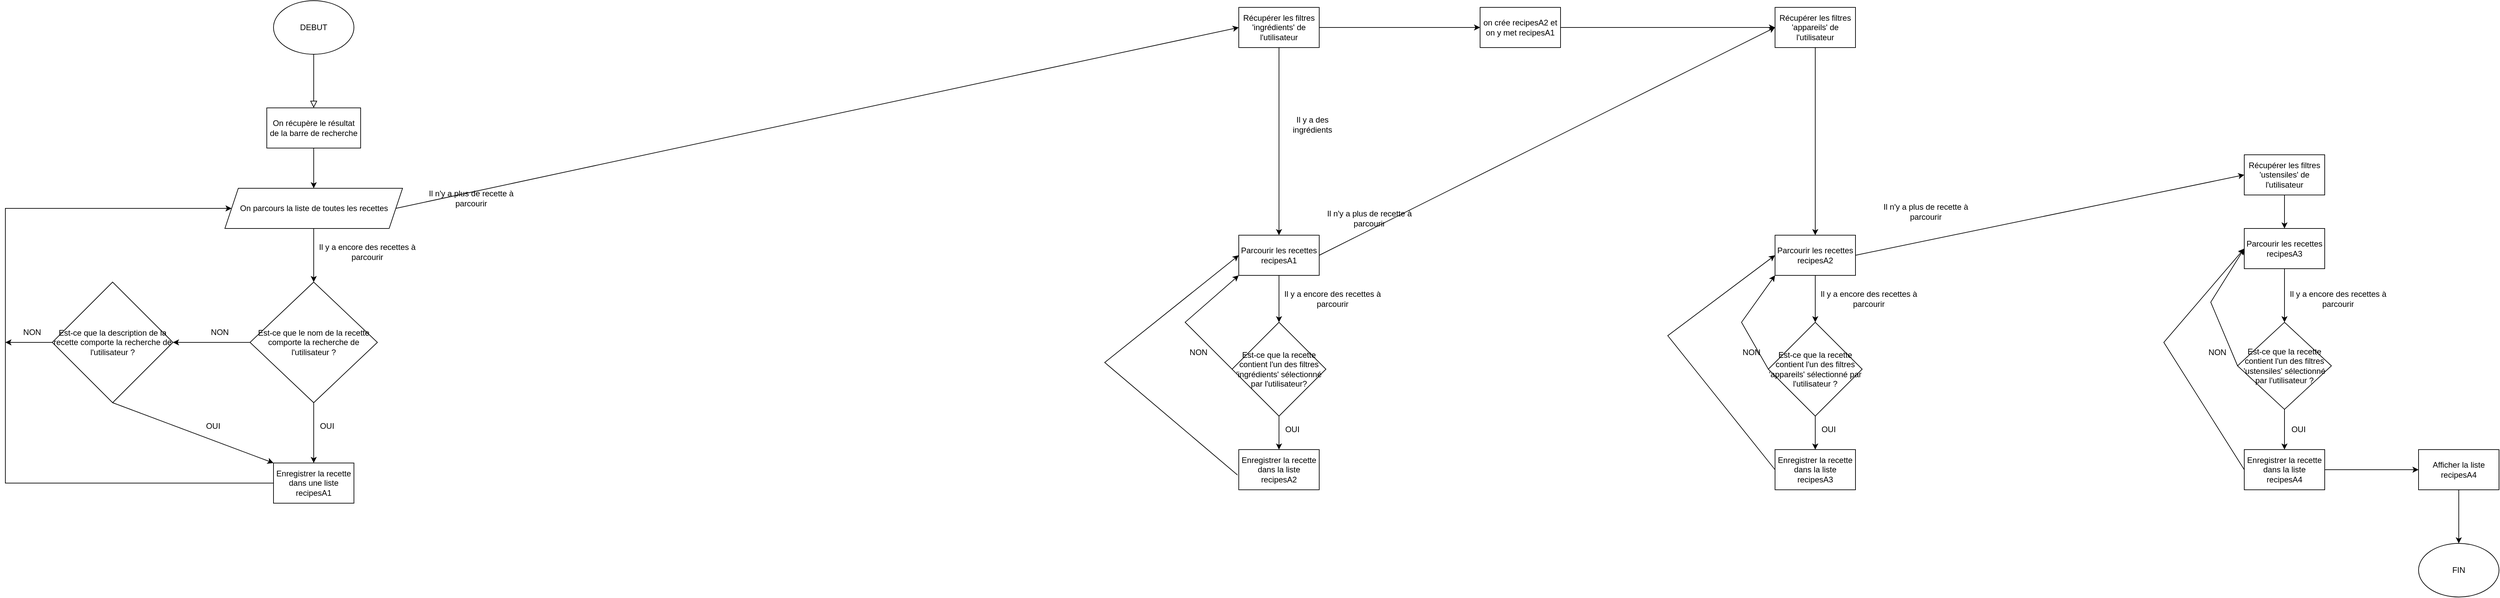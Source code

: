 <mxfile version="22.1.17" type="github">
  <diagram id="C5RBs43oDa-KdzZeNtuy" name="Page-1">
    <mxGraphModel dx="2927" dy="1044" grid="1" gridSize="10" guides="1" tooltips="1" connect="1" arrows="1" fold="1" page="1" pageScale="1" pageWidth="827" pageHeight="1169" math="0" shadow="0">
      <root>
        <mxCell id="WIyWlLk6GJQsqaUBKTNV-0" />
        <mxCell id="WIyWlLk6GJQsqaUBKTNV-1" parent="WIyWlLk6GJQsqaUBKTNV-0" />
        <mxCell id="WIyWlLk6GJQsqaUBKTNV-2" value="" style="rounded=0;html=1;jettySize=auto;orthogonalLoop=1;fontSize=11;endArrow=block;endFill=0;endSize=8;strokeWidth=1;shadow=0;labelBackgroundColor=none;edgeStyle=orthogonalEdgeStyle;" parent="WIyWlLk6GJQsqaUBKTNV-1" edge="1">
          <mxGeometry relative="1" as="geometry">
            <mxPoint x="220" y="120" as="sourcePoint" />
            <mxPoint x="220" y="200" as="targetPoint" />
          </mxGeometry>
        </mxCell>
        <mxCell id="Xilps3Jjmm4mwuuj0VUE-0" value="DEBUT" style="ellipse;whiteSpace=wrap;html=1;" parent="WIyWlLk6GJQsqaUBKTNV-1" vertex="1">
          <mxGeometry x="160" y="40" width="120" height="80" as="geometry" />
        </mxCell>
        <mxCell id="Xilps3Jjmm4mwuuj0VUE-5" value="" style="edgeStyle=orthogonalEdgeStyle;rounded=0;orthogonalLoop=1;jettySize=auto;html=1;" parent="WIyWlLk6GJQsqaUBKTNV-1" source="Xilps3Jjmm4mwuuj0VUE-2" target="Xilps3Jjmm4mwuuj0VUE-3" edge="1">
          <mxGeometry relative="1" as="geometry">
            <Array as="points">
              <mxPoint x="220" y="280" />
              <mxPoint x="220" y="280" />
            </Array>
          </mxGeometry>
        </mxCell>
        <mxCell id="Xilps3Jjmm4mwuuj0VUE-2" value="On récupère le résultat de la barre de recherche" style="rounded=0;whiteSpace=wrap;html=1;" parent="WIyWlLk6GJQsqaUBKTNV-1" vertex="1">
          <mxGeometry x="150" y="200" width="140" height="60" as="geometry" />
        </mxCell>
        <mxCell id="Xilps3Jjmm4mwuuj0VUE-9" value="" style="edgeStyle=orthogonalEdgeStyle;rounded=0;orthogonalLoop=1;jettySize=auto;html=1;" parent="WIyWlLk6GJQsqaUBKTNV-1" source="Xilps3Jjmm4mwuuj0VUE-3" target="Xilps3Jjmm4mwuuj0VUE-7" edge="1">
          <mxGeometry relative="1" as="geometry" />
        </mxCell>
        <mxCell id="Xilps3Jjmm4mwuuj0VUE-3" value="On parcours la liste de toutes les recettes" style="shape=parallelogram;perimeter=parallelogramPerimeter;whiteSpace=wrap;html=1;fixedSize=1;" parent="WIyWlLk6GJQsqaUBKTNV-1" vertex="1">
          <mxGeometry x="87.5" y="320" width="265" height="60" as="geometry" />
        </mxCell>
        <mxCell id="Xilps3Jjmm4mwuuj0VUE-12" value="" style="edgeStyle=orthogonalEdgeStyle;rounded=0;orthogonalLoop=1;jettySize=auto;html=1;" parent="WIyWlLk6GJQsqaUBKTNV-1" source="Xilps3Jjmm4mwuuj0VUE-7" target="Xilps3Jjmm4mwuuj0VUE-11" edge="1">
          <mxGeometry relative="1" as="geometry" />
        </mxCell>
        <mxCell id="Xilps3Jjmm4mwuuj0VUE-7" value="Est-ce que le nom de la recette comporte la recherche de l&#39;utilisateur ?" style="rhombus;whiteSpace=wrap;html=1;" parent="WIyWlLk6GJQsqaUBKTNV-1" vertex="1">
          <mxGeometry x="125" y="460" width="190" height="180" as="geometry" />
        </mxCell>
        <mxCell id="Xilps3Jjmm4mwuuj0VUE-10" value="Il y a encore des recettes à parcourir" style="text;html=1;strokeColor=none;fillColor=none;align=center;verticalAlign=middle;whiteSpace=wrap;rounded=0;" parent="WIyWlLk6GJQsqaUBKTNV-1" vertex="1">
          <mxGeometry x="220" y="400" width="160" height="30" as="geometry" />
        </mxCell>
        <mxCell id="Xilps3Jjmm4mwuuj0VUE-24" style="edgeStyle=orthogonalEdgeStyle;rounded=0;orthogonalLoop=1;jettySize=auto;html=1;exitX=0;exitY=0.5;exitDx=0;exitDy=0;entryX=0;entryY=0.5;entryDx=0;entryDy=0;" parent="WIyWlLk6GJQsqaUBKTNV-1" source="Xilps3Jjmm4mwuuj0VUE-11" target="Xilps3Jjmm4mwuuj0VUE-3" edge="1">
          <mxGeometry relative="1" as="geometry">
            <Array as="points">
              <mxPoint x="-240" y="760" />
              <mxPoint x="-240" y="350" />
            </Array>
          </mxGeometry>
        </mxCell>
        <mxCell id="Xilps3Jjmm4mwuuj0VUE-11" value="Enregistrer la recette dans une liste recipesA1" style="rounded=0;whiteSpace=wrap;html=1;" parent="WIyWlLk6GJQsqaUBKTNV-1" vertex="1">
          <mxGeometry x="160" y="730" width="120" height="60" as="geometry" />
        </mxCell>
        <mxCell id="Xilps3Jjmm4mwuuj0VUE-13" value="OUI" style="text;html=1;strokeColor=none;fillColor=none;align=center;verticalAlign=middle;whiteSpace=wrap;rounded=0;" parent="WIyWlLk6GJQsqaUBKTNV-1" vertex="1">
          <mxGeometry x="210" y="660" width="60" height="30" as="geometry" />
        </mxCell>
        <mxCell id="Xilps3Jjmm4mwuuj0VUE-25" value="" style="endArrow=classic;html=1;rounded=0;exitX=0;exitY=0.5;exitDx=0;exitDy=0;" parent="WIyWlLk6GJQsqaUBKTNV-1" source="Xilps3Jjmm4mwuuj0VUE-7" edge="1">
          <mxGeometry width="50" height="50" relative="1" as="geometry">
            <mxPoint x="190" y="600" as="sourcePoint" />
            <mxPoint x="10" y="550" as="targetPoint" />
          </mxGeometry>
        </mxCell>
        <mxCell id="Xilps3Jjmm4mwuuj0VUE-26" value="NON" style="text;html=1;strokeColor=none;fillColor=none;align=center;verticalAlign=middle;whiteSpace=wrap;rounded=0;" parent="WIyWlLk6GJQsqaUBKTNV-1" vertex="1">
          <mxGeometry x="50" y="520" width="60" height="30" as="geometry" />
        </mxCell>
        <mxCell id="Xilps3Jjmm4mwuuj0VUE-27" value="Est-ce que la description de la recette comporte la recherche de l&#39;utilisateur ?" style="rhombus;whiteSpace=wrap;html=1;" parent="WIyWlLk6GJQsqaUBKTNV-1" vertex="1">
          <mxGeometry x="-170" y="460" width="180" height="180" as="geometry" />
        </mxCell>
        <mxCell id="Xilps3Jjmm4mwuuj0VUE-28" value="" style="endArrow=classic;html=1;rounded=0;exitX=0.5;exitY=1;exitDx=0;exitDy=0;entryX=0;entryY=0;entryDx=0;entryDy=0;" parent="WIyWlLk6GJQsqaUBKTNV-1" source="Xilps3Jjmm4mwuuj0VUE-27" target="Xilps3Jjmm4mwuuj0VUE-11" edge="1">
          <mxGeometry width="50" height="50" relative="1" as="geometry">
            <mxPoint x="190" y="600" as="sourcePoint" />
            <mxPoint x="240" y="550" as="targetPoint" />
          </mxGeometry>
        </mxCell>
        <mxCell id="Xilps3Jjmm4mwuuj0VUE-29" value="OUI" style="text;html=1;strokeColor=none;fillColor=none;align=center;verticalAlign=middle;whiteSpace=wrap;rounded=0;" parent="WIyWlLk6GJQsqaUBKTNV-1" vertex="1">
          <mxGeometry x="40" y="660" width="60" height="30" as="geometry" />
        </mxCell>
        <mxCell id="Xilps3Jjmm4mwuuj0VUE-30" value="" style="endArrow=classic;html=1;rounded=0;exitX=0;exitY=0.5;exitDx=0;exitDy=0;" parent="WIyWlLk6GJQsqaUBKTNV-1" source="Xilps3Jjmm4mwuuj0VUE-27" edge="1">
          <mxGeometry width="50" height="50" relative="1" as="geometry">
            <mxPoint x="190" y="600" as="sourcePoint" />
            <mxPoint x="-240" y="550" as="targetPoint" />
          </mxGeometry>
        </mxCell>
        <mxCell id="Xilps3Jjmm4mwuuj0VUE-32" value="NON" style="text;html=1;strokeColor=none;fillColor=none;align=center;verticalAlign=middle;whiteSpace=wrap;rounded=0;" parent="WIyWlLk6GJQsqaUBKTNV-1" vertex="1">
          <mxGeometry x="-230" y="520" width="60" height="30" as="geometry" />
        </mxCell>
        <mxCell id="Xilps3Jjmm4mwuuj0VUE-33" value="Récupérer les filtres &#39;ingrédients&#39; de l&#39;utilisateur" style="rounded=0;whiteSpace=wrap;html=1;" parent="WIyWlLk6GJQsqaUBKTNV-1" vertex="1">
          <mxGeometry x="1600" y="50" width="120" height="60" as="geometry" />
        </mxCell>
        <mxCell id="Xilps3Jjmm4mwuuj0VUE-49" value="" style="edgeStyle=orthogonalEdgeStyle;rounded=0;orthogonalLoop=1;jettySize=auto;html=1;" parent="WIyWlLk6GJQsqaUBKTNV-1" source="Xilps3Jjmm4mwuuj0VUE-34" target="Xilps3Jjmm4mwuuj0VUE-47" edge="1">
          <mxGeometry relative="1" as="geometry" />
        </mxCell>
        <mxCell id="Xilps3Jjmm4mwuuj0VUE-34" value="Récupérer les filtres &#39;appareils&#39; de l&#39;utilisateur" style="rounded=0;whiteSpace=wrap;html=1;" parent="WIyWlLk6GJQsqaUBKTNV-1" vertex="1">
          <mxGeometry x="2400" y="50" width="120" height="60" as="geometry" />
        </mxCell>
        <mxCell id="Xilps3Jjmm4mwuuj0VUE-35" value="Récupérer les filtres &#39;ustensiles&#39; de l&#39;utilisateur" style="rounded=0;whiteSpace=wrap;html=1;" parent="WIyWlLk6GJQsqaUBKTNV-1" vertex="1">
          <mxGeometry x="3100" y="270" width="120" height="60" as="geometry" />
        </mxCell>
        <mxCell id="Xilps3Jjmm4mwuuj0VUE-36" value="" style="endArrow=classic;html=1;rounded=0;exitX=1;exitY=0.5;exitDx=0;exitDy=0;entryX=0;entryY=0.5;entryDx=0;entryDy=0;" parent="WIyWlLk6GJQsqaUBKTNV-1" source="Xilps3Jjmm4mwuuj0VUE-3" target="Xilps3Jjmm4mwuuj0VUE-33" edge="1">
          <mxGeometry width="50" height="50" relative="1" as="geometry">
            <mxPoint x="540" y="600" as="sourcePoint" />
            <mxPoint x="590" y="550" as="targetPoint" />
          </mxGeometry>
        </mxCell>
        <mxCell id="Xilps3Jjmm4mwuuj0VUE-37" value="Il n&#39;y a plus de recette à parcourir" style="text;html=1;strokeColor=none;fillColor=none;align=center;verticalAlign=middle;whiteSpace=wrap;rounded=0;" parent="WIyWlLk6GJQsqaUBKTNV-1" vertex="1">
          <mxGeometry x="370" y="320" width="170" height="30" as="geometry" />
        </mxCell>
        <mxCell id="Xilps3Jjmm4mwuuj0VUE-38" value="Parcourir les recettes recipesA1" style="rounded=0;whiteSpace=wrap;html=1;" parent="WIyWlLk6GJQsqaUBKTNV-1" vertex="1">
          <mxGeometry x="1600" y="390" width="120" height="60" as="geometry" />
        </mxCell>
        <mxCell id="Xilps3Jjmm4mwuuj0VUE-39" value="" style="endArrow=classic;html=1;rounded=0;exitX=0.5;exitY=1;exitDx=0;exitDy=0;entryX=0.5;entryY=0;entryDx=0;entryDy=0;" parent="WIyWlLk6GJQsqaUBKTNV-1" source="Xilps3Jjmm4mwuuj0VUE-33" target="Xilps3Jjmm4mwuuj0VUE-38" edge="1">
          <mxGeometry width="50" height="50" relative="1" as="geometry">
            <mxPoint x="1460" y="550" as="sourcePoint" />
            <mxPoint x="1510" y="500" as="targetPoint" />
          </mxGeometry>
        </mxCell>
        <mxCell id="Xilps3Jjmm4mwuuj0VUE-40" value="Est-ce que la recette contient l&#39;un des filtres &#39;ingrédients&#39; sélectionné par l&#39;utilisateur?" style="rhombus;whiteSpace=wrap;html=1;" parent="WIyWlLk6GJQsqaUBKTNV-1" vertex="1">
          <mxGeometry x="1590" y="520" width="140" height="140" as="geometry" />
        </mxCell>
        <mxCell id="Xilps3Jjmm4mwuuj0VUE-41" value="" style="endArrow=classic;html=1;rounded=0;exitX=0.5;exitY=1;exitDx=0;exitDy=0;entryX=0.5;entryY=0;entryDx=0;entryDy=0;" parent="WIyWlLk6GJQsqaUBKTNV-1" source="Xilps3Jjmm4mwuuj0VUE-38" target="Xilps3Jjmm4mwuuj0VUE-40" edge="1">
          <mxGeometry width="50" height="50" relative="1" as="geometry">
            <mxPoint x="1460" y="550" as="sourcePoint" />
            <mxPoint x="1510" y="500" as="targetPoint" />
          </mxGeometry>
        </mxCell>
        <mxCell id="Xilps3Jjmm4mwuuj0VUE-42" value="Enregistrer la recette dans la liste recipesA2" style="rounded=0;whiteSpace=wrap;html=1;" parent="WIyWlLk6GJQsqaUBKTNV-1" vertex="1">
          <mxGeometry x="1600" y="710" width="120" height="60" as="geometry" />
        </mxCell>
        <mxCell id="Xilps3Jjmm4mwuuj0VUE-43" value="" style="endArrow=classic;html=1;rounded=0;exitX=0.5;exitY=1;exitDx=0;exitDy=0;entryX=0.5;entryY=0;entryDx=0;entryDy=0;" parent="WIyWlLk6GJQsqaUBKTNV-1" source="Xilps3Jjmm4mwuuj0VUE-40" target="Xilps3Jjmm4mwuuj0VUE-42" edge="1">
          <mxGeometry width="50" height="50" relative="1" as="geometry">
            <mxPoint x="1460" y="550" as="sourcePoint" />
            <mxPoint x="1510" y="500" as="targetPoint" />
          </mxGeometry>
        </mxCell>
        <mxCell id="Xilps3Jjmm4mwuuj0VUE-44" value="OUI" style="text;html=1;strokeColor=none;fillColor=none;align=center;verticalAlign=middle;whiteSpace=wrap;rounded=0;" parent="WIyWlLk6GJQsqaUBKTNV-1" vertex="1">
          <mxGeometry x="1650" y="670" width="60" height="20" as="geometry" />
        </mxCell>
        <mxCell id="Xilps3Jjmm4mwuuj0VUE-51" value="" style="edgeStyle=orthogonalEdgeStyle;rounded=0;orthogonalLoop=1;jettySize=auto;html=1;" parent="WIyWlLk6GJQsqaUBKTNV-1" source="Xilps3Jjmm4mwuuj0VUE-47" target="Xilps3Jjmm4mwuuj0VUE-50" edge="1">
          <mxGeometry relative="1" as="geometry" />
        </mxCell>
        <mxCell id="Xilps3Jjmm4mwuuj0VUE-47" value="Parcourir les recettes recipesA2" style="rounded=0;whiteSpace=wrap;html=1;" parent="WIyWlLk6GJQsqaUBKTNV-1" vertex="1">
          <mxGeometry x="2400" y="390" width="120" height="60" as="geometry" />
        </mxCell>
        <mxCell id="Xilps3Jjmm4mwuuj0VUE-53" value="" style="edgeStyle=orthogonalEdgeStyle;rounded=0;orthogonalLoop=1;jettySize=auto;html=1;" parent="WIyWlLk6GJQsqaUBKTNV-1" source="Xilps3Jjmm4mwuuj0VUE-50" target="Xilps3Jjmm4mwuuj0VUE-52" edge="1">
          <mxGeometry relative="1" as="geometry" />
        </mxCell>
        <mxCell id="Xilps3Jjmm4mwuuj0VUE-50" value="Est-ce que la recette contient l&#39;un des filtres &#39;appareils&#39; sélectionné par l&#39;utilisateur ?" style="rhombus;whiteSpace=wrap;html=1;" parent="WIyWlLk6GJQsqaUBKTNV-1" vertex="1">
          <mxGeometry x="2390" y="520" width="140" height="140" as="geometry" />
        </mxCell>
        <mxCell id="Xilps3Jjmm4mwuuj0VUE-52" value="Enregistrer la recette dans la liste recipesA3" style="rounded=0;whiteSpace=wrap;html=1;" parent="WIyWlLk6GJQsqaUBKTNV-1" vertex="1">
          <mxGeometry x="2400" y="710" width="120" height="60" as="geometry" />
        </mxCell>
        <mxCell id="Xilps3Jjmm4mwuuj0VUE-54" value="OUI" style="text;html=1;strokeColor=none;fillColor=none;align=center;verticalAlign=middle;whiteSpace=wrap;rounded=0;" parent="WIyWlLk6GJQsqaUBKTNV-1" vertex="1">
          <mxGeometry x="2450" y="665" width="60" height="30" as="geometry" />
        </mxCell>
        <mxCell id="Xilps3Jjmm4mwuuj0VUE-55" value="" style="endArrow=classic;html=1;rounded=0;exitX=1;exitY=0.5;exitDx=0;exitDy=0;entryX=0;entryY=0.5;entryDx=0;entryDy=0;" parent="WIyWlLk6GJQsqaUBKTNV-1" source="Xilps3Jjmm4mwuuj0VUE-47" target="Xilps3Jjmm4mwuuj0VUE-35" edge="1">
          <mxGeometry width="50" height="50" relative="1" as="geometry">
            <mxPoint x="2510" y="650" as="sourcePoint" />
            <mxPoint x="2560" y="600" as="targetPoint" />
          </mxGeometry>
        </mxCell>
        <mxCell id="Xilps3Jjmm4mwuuj0VUE-60" value="" style="edgeStyle=orthogonalEdgeStyle;rounded=0;orthogonalLoop=1;jettySize=auto;html=1;" parent="WIyWlLk6GJQsqaUBKTNV-1" source="Xilps3Jjmm4mwuuj0VUE-58" target="Xilps3Jjmm4mwuuj0VUE-59" edge="1">
          <mxGeometry relative="1" as="geometry" />
        </mxCell>
        <mxCell id="Xilps3Jjmm4mwuuj0VUE-58" value="Parcourir les recettes recipesA3" style="rounded=0;whiteSpace=wrap;html=1;" parent="WIyWlLk6GJQsqaUBKTNV-1" vertex="1">
          <mxGeometry x="3100" y="380" width="120" height="60" as="geometry" />
        </mxCell>
        <mxCell id="Xilps3Jjmm4mwuuj0VUE-62" value="" style="edgeStyle=orthogonalEdgeStyle;rounded=0;orthogonalLoop=1;jettySize=auto;html=1;" parent="WIyWlLk6GJQsqaUBKTNV-1" source="Xilps3Jjmm4mwuuj0VUE-59" target="Xilps3Jjmm4mwuuj0VUE-61" edge="1">
          <mxGeometry relative="1" as="geometry" />
        </mxCell>
        <mxCell id="Xilps3Jjmm4mwuuj0VUE-59" value="Est-ce que la recette contient l&#39;un des filtres &#39;ustensiles&#39; sélectionné par l&#39;utilisateur ?" style="rhombus;whiteSpace=wrap;html=1;" parent="WIyWlLk6GJQsqaUBKTNV-1" vertex="1">
          <mxGeometry x="3090" y="520" width="140" height="130" as="geometry" />
        </mxCell>
        <mxCell id="Xilps3Jjmm4mwuuj0VUE-61" value="Enregistrer la recette dans la liste recipesA4" style="rounded=0;whiteSpace=wrap;html=1;" parent="WIyWlLk6GJQsqaUBKTNV-1" vertex="1">
          <mxGeometry x="3100" y="710" width="120" height="60" as="geometry" />
        </mxCell>
        <mxCell id="Xilps3Jjmm4mwuuj0VUE-63" value="OUI" style="text;html=1;strokeColor=none;fillColor=none;align=center;verticalAlign=middle;whiteSpace=wrap;rounded=0;" parent="WIyWlLk6GJQsqaUBKTNV-1" vertex="1">
          <mxGeometry x="3151" y="665" width="60" height="30" as="geometry" />
        </mxCell>
        <mxCell id="Xilps3Jjmm4mwuuj0VUE-67" value="" style="edgeStyle=orthogonalEdgeStyle;rounded=0;orthogonalLoop=1;jettySize=auto;html=1;" parent="WIyWlLk6GJQsqaUBKTNV-1" source="Xilps3Jjmm4mwuuj0VUE-64" target="Xilps3Jjmm4mwuuj0VUE-66" edge="1">
          <mxGeometry relative="1" as="geometry" />
        </mxCell>
        <mxCell id="Xilps3Jjmm4mwuuj0VUE-64" value="Afficher la liste recipesA4" style="rounded=0;whiteSpace=wrap;html=1;" parent="WIyWlLk6GJQsqaUBKTNV-1" vertex="1">
          <mxGeometry x="3360" y="710" width="120" height="60" as="geometry" />
        </mxCell>
        <mxCell id="Xilps3Jjmm4mwuuj0VUE-65" value="" style="endArrow=classic;html=1;rounded=0;exitX=1;exitY=0.5;exitDx=0;exitDy=0;entryX=0;entryY=0.5;entryDx=0;entryDy=0;" parent="WIyWlLk6GJQsqaUBKTNV-1" source="Xilps3Jjmm4mwuuj0VUE-61" target="Xilps3Jjmm4mwuuj0VUE-64" edge="1">
          <mxGeometry width="50" height="50" relative="1" as="geometry">
            <mxPoint x="3230" y="750" as="sourcePoint" />
            <mxPoint x="3280" y="700" as="targetPoint" />
          </mxGeometry>
        </mxCell>
        <mxCell id="Xilps3Jjmm4mwuuj0VUE-66" value="FIN" style="ellipse;whiteSpace=wrap;html=1;" parent="WIyWlLk6GJQsqaUBKTNV-1" vertex="1">
          <mxGeometry x="3360" y="850" width="120" height="80" as="geometry" />
        </mxCell>
        <mxCell id="olDNL13JETzKJrrmqIdZ-0" value="" style="endArrow=classic;html=1;rounded=0;exitX=0;exitY=0.5;exitDx=0;exitDy=0;entryX=0;entryY=1;entryDx=0;entryDy=0;" edge="1" parent="WIyWlLk6GJQsqaUBKTNV-1" source="Xilps3Jjmm4mwuuj0VUE-40" target="Xilps3Jjmm4mwuuj0VUE-38">
          <mxGeometry width="50" height="50" relative="1" as="geometry">
            <mxPoint x="1580" y="550" as="sourcePoint" />
            <mxPoint x="1630" y="500" as="targetPoint" />
            <Array as="points">
              <mxPoint x="1520" y="520" />
            </Array>
          </mxGeometry>
        </mxCell>
        <mxCell id="olDNL13JETzKJrrmqIdZ-1" value="NON" style="text;html=1;strokeColor=none;fillColor=none;align=center;verticalAlign=middle;whiteSpace=wrap;rounded=0;" vertex="1" parent="WIyWlLk6GJQsqaUBKTNV-1">
          <mxGeometry x="1510" y="550" width="60" height="30" as="geometry" />
        </mxCell>
        <mxCell id="olDNL13JETzKJrrmqIdZ-3" value="Il y a encore des recettes à parcourir" style="text;html=1;strokeColor=none;fillColor=none;align=center;verticalAlign=middle;whiteSpace=wrap;rounded=0;" vertex="1" parent="WIyWlLk6GJQsqaUBKTNV-1">
          <mxGeometry x="1660" y="470" width="160" height="30" as="geometry" />
        </mxCell>
        <mxCell id="olDNL13JETzKJrrmqIdZ-4" value="" style="endArrow=classic;html=1;rounded=0;exitX=-0.015;exitY=0.633;exitDx=0;exitDy=0;exitPerimeter=0;entryX=0;entryY=0.5;entryDx=0;entryDy=0;" edge="1" parent="WIyWlLk6GJQsqaUBKTNV-1" source="Xilps3Jjmm4mwuuj0VUE-42" target="Xilps3Jjmm4mwuuj0VUE-38">
          <mxGeometry width="50" height="50" relative="1" as="geometry">
            <mxPoint x="540" y="600" as="sourcePoint" />
            <mxPoint x="558" y="500" as="targetPoint" />
            <Array as="points">
              <mxPoint x="1400" y="580" />
            </Array>
          </mxGeometry>
        </mxCell>
        <mxCell id="olDNL13JETzKJrrmqIdZ-5" value="" style="endArrow=classic;html=1;rounded=0;exitX=1;exitY=0.5;exitDx=0;exitDy=0;entryX=0;entryY=0.5;entryDx=0;entryDy=0;" edge="1" parent="WIyWlLk6GJQsqaUBKTNV-1" source="Xilps3Jjmm4mwuuj0VUE-38" target="Xilps3Jjmm4mwuuj0VUE-34">
          <mxGeometry width="50" height="50" relative="1" as="geometry">
            <mxPoint x="1580" y="550" as="sourcePoint" />
            <mxPoint x="1630" y="500" as="targetPoint" />
          </mxGeometry>
        </mxCell>
        <mxCell id="olDNL13JETzKJrrmqIdZ-6" value="" style="endArrow=classic;html=1;rounded=0;exitX=0;exitY=0.5;exitDx=0;exitDy=0;entryX=0;entryY=1;entryDx=0;entryDy=0;" edge="1" parent="WIyWlLk6GJQsqaUBKTNV-1" source="Xilps3Jjmm4mwuuj0VUE-50" target="Xilps3Jjmm4mwuuj0VUE-47">
          <mxGeometry width="50" height="50" relative="1" as="geometry">
            <mxPoint x="2390" y="550" as="sourcePoint" />
            <mxPoint x="2440" y="500" as="targetPoint" />
            <Array as="points">
              <mxPoint x="2350" y="520" />
            </Array>
          </mxGeometry>
        </mxCell>
        <mxCell id="olDNL13JETzKJrrmqIdZ-7" value="NON" style="text;html=1;strokeColor=none;fillColor=none;align=center;verticalAlign=middle;whiteSpace=wrap;rounded=0;" vertex="1" parent="WIyWlLk6GJQsqaUBKTNV-1">
          <mxGeometry x="2350" y="560" width="30" height="10" as="geometry" />
        </mxCell>
        <mxCell id="olDNL13JETzKJrrmqIdZ-8" value="" style="endArrow=classic;html=1;rounded=0;exitX=0;exitY=0.5;exitDx=0;exitDy=0;entryX=0;entryY=0.5;entryDx=0;entryDy=0;" edge="1" parent="WIyWlLk6GJQsqaUBKTNV-1" source="Xilps3Jjmm4mwuuj0VUE-52" target="Xilps3Jjmm4mwuuj0VUE-47">
          <mxGeometry width="50" height="50" relative="1" as="geometry">
            <mxPoint x="1890" y="550" as="sourcePoint" />
            <mxPoint x="1940" y="500" as="targetPoint" />
            <Array as="points">
              <mxPoint x="2240" y="540" />
            </Array>
          </mxGeometry>
        </mxCell>
        <mxCell id="olDNL13JETzKJrrmqIdZ-9" value="" style="endArrow=classic;html=1;rounded=0;exitX=0;exitY=0.5;exitDx=0;exitDy=0;entryX=0;entryY=0.5;entryDx=0;entryDy=0;" edge="1" parent="WIyWlLk6GJQsqaUBKTNV-1" source="Xilps3Jjmm4mwuuj0VUE-59" target="Xilps3Jjmm4mwuuj0VUE-58">
          <mxGeometry width="50" height="50" relative="1" as="geometry">
            <mxPoint x="2790" y="550" as="sourcePoint" />
            <mxPoint x="2840" y="500" as="targetPoint" />
            <Array as="points">
              <mxPoint x="3050" y="490" />
            </Array>
          </mxGeometry>
        </mxCell>
        <mxCell id="olDNL13JETzKJrrmqIdZ-10" value="" style="endArrow=classic;html=1;rounded=0;entryX=0;entryY=0.5;entryDx=0;entryDy=0;exitX=0;exitY=0.5;exitDx=0;exitDy=0;" edge="1" parent="WIyWlLk6GJQsqaUBKTNV-1" source="Xilps3Jjmm4mwuuj0VUE-61" target="Xilps3Jjmm4mwuuj0VUE-58">
          <mxGeometry width="50" height="50" relative="1" as="geometry">
            <mxPoint x="2790" y="550" as="sourcePoint" />
            <mxPoint x="2840" y="500" as="targetPoint" />
            <Array as="points">
              <mxPoint x="2980" y="550" />
            </Array>
          </mxGeometry>
        </mxCell>
        <mxCell id="olDNL13JETzKJrrmqIdZ-11" value="NON" style="text;html=1;strokeColor=none;fillColor=none;align=center;verticalAlign=middle;whiteSpace=wrap;rounded=0;" vertex="1" parent="WIyWlLk6GJQsqaUBKTNV-1">
          <mxGeometry x="3030" y="550" width="60" height="30" as="geometry" />
        </mxCell>
        <mxCell id="olDNL13JETzKJrrmqIdZ-12" value="" style="endArrow=classic;html=1;rounded=0;exitX=0.5;exitY=1;exitDx=0;exitDy=0;entryX=0.5;entryY=0;entryDx=0;entryDy=0;" edge="1" parent="WIyWlLk6GJQsqaUBKTNV-1" source="Xilps3Jjmm4mwuuj0VUE-35" target="Xilps3Jjmm4mwuuj0VUE-58">
          <mxGeometry width="50" height="50" relative="1" as="geometry">
            <mxPoint x="2790" y="550" as="sourcePoint" />
            <mxPoint x="2840" y="500" as="targetPoint" />
          </mxGeometry>
        </mxCell>
        <mxCell id="olDNL13JETzKJrrmqIdZ-13" value="Il n&#39;y a plus de recette à parcourir" style="text;html=1;strokeColor=none;fillColor=none;align=center;verticalAlign=middle;whiteSpace=wrap;rounded=0;" vertex="1" parent="WIyWlLk6GJQsqaUBKTNV-1">
          <mxGeometry x="1710" y="350" width="170" height="30" as="geometry" />
        </mxCell>
        <mxCell id="olDNL13JETzKJrrmqIdZ-14" value="Il n&#39;y a plus de recette à parcourir" style="text;html=1;strokeColor=none;fillColor=none;align=center;verticalAlign=middle;whiteSpace=wrap;rounded=0;" vertex="1" parent="WIyWlLk6GJQsqaUBKTNV-1">
          <mxGeometry x="2540" y="340" width="170" height="30" as="geometry" />
        </mxCell>
        <mxCell id="olDNL13JETzKJrrmqIdZ-15" value="Il y a encore des recettes à parcourir" style="text;html=1;strokeColor=none;fillColor=none;align=center;verticalAlign=middle;whiteSpace=wrap;rounded=0;" vertex="1" parent="WIyWlLk6GJQsqaUBKTNV-1">
          <mxGeometry x="2460" y="470" width="160" height="30" as="geometry" />
        </mxCell>
        <mxCell id="olDNL13JETzKJrrmqIdZ-16" value="Il y a encore des recettes à parcourir" style="text;html=1;strokeColor=none;fillColor=none;align=center;verticalAlign=middle;whiteSpace=wrap;rounded=0;" vertex="1" parent="WIyWlLk6GJQsqaUBKTNV-1">
          <mxGeometry x="3160" y="470" width="160" height="30" as="geometry" />
        </mxCell>
        <mxCell id="olDNL13JETzKJrrmqIdZ-18" value="Il y a des ingrédients" style="text;html=1;strokeColor=none;fillColor=none;align=center;verticalAlign=middle;whiteSpace=wrap;rounded=0;" vertex="1" parent="WIyWlLk6GJQsqaUBKTNV-1">
          <mxGeometry x="1680" y="210" width="60" height="30" as="geometry" />
        </mxCell>
        <mxCell id="olDNL13JETzKJrrmqIdZ-19" value="on crée recipesA2 et on y met recipesA1" style="rounded=0;whiteSpace=wrap;html=1;" vertex="1" parent="WIyWlLk6GJQsqaUBKTNV-1">
          <mxGeometry x="1960" y="50" width="120" height="60" as="geometry" />
        </mxCell>
        <mxCell id="olDNL13JETzKJrrmqIdZ-20" value="" style="endArrow=classic;html=1;rounded=0;exitX=1;exitY=0.5;exitDx=0;exitDy=0;entryX=0;entryY=0.5;entryDx=0;entryDy=0;" edge="1" parent="WIyWlLk6GJQsqaUBKTNV-1" source="Xilps3Jjmm4mwuuj0VUE-33" target="olDNL13JETzKJrrmqIdZ-19">
          <mxGeometry width="50" height="50" relative="1" as="geometry">
            <mxPoint x="2090" y="560" as="sourcePoint" />
            <mxPoint x="2140" y="510" as="targetPoint" />
          </mxGeometry>
        </mxCell>
        <mxCell id="olDNL13JETzKJrrmqIdZ-21" value="" style="endArrow=classic;html=1;rounded=0;exitX=1;exitY=0.5;exitDx=0;exitDy=0;" edge="1" parent="WIyWlLk6GJQsqaUBKTNV-1" source="olDNL13JETzKJrrmqIdZ-19">
          <mxGeometry width="50" height="50" relative="1" as="geometry">
            <mxPoint x="2090" y="560" as="sourcePoint" />
            <mxPoint x="2400" y="80" as="targetPoint" />
          </mxGeometry>
        </mxCell>
      </root>
    </mxGraphModel>
  </diagram>
</mxfile>
